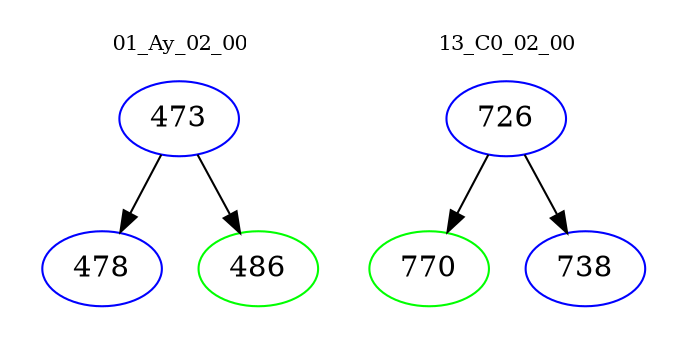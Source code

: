 digraph{
subgraph cluster_0 {
color = white
label = "01_Ay_02_00";
fontsize=10;
T0_473 [label="473", color="blue"]
T0_473 -> T0_478 [color="black"]
T0_478 [label="478", color="blue"]
T0_473 -> T0_486 [color="black"]
T0_486 [label="486", color="green"]
}
subgraph cluster_1 {
color = white
label = "13_C0_02_00";
fontsize=10;
T1_726 [label="726", color="blue"]
T1_726 -> T1_770 [color="black"]
T1_770 [label="770", color="green"]
T1_726 -> T1_738 [color="black"]
T1_738 [label="738", color="blue"]
}
}
